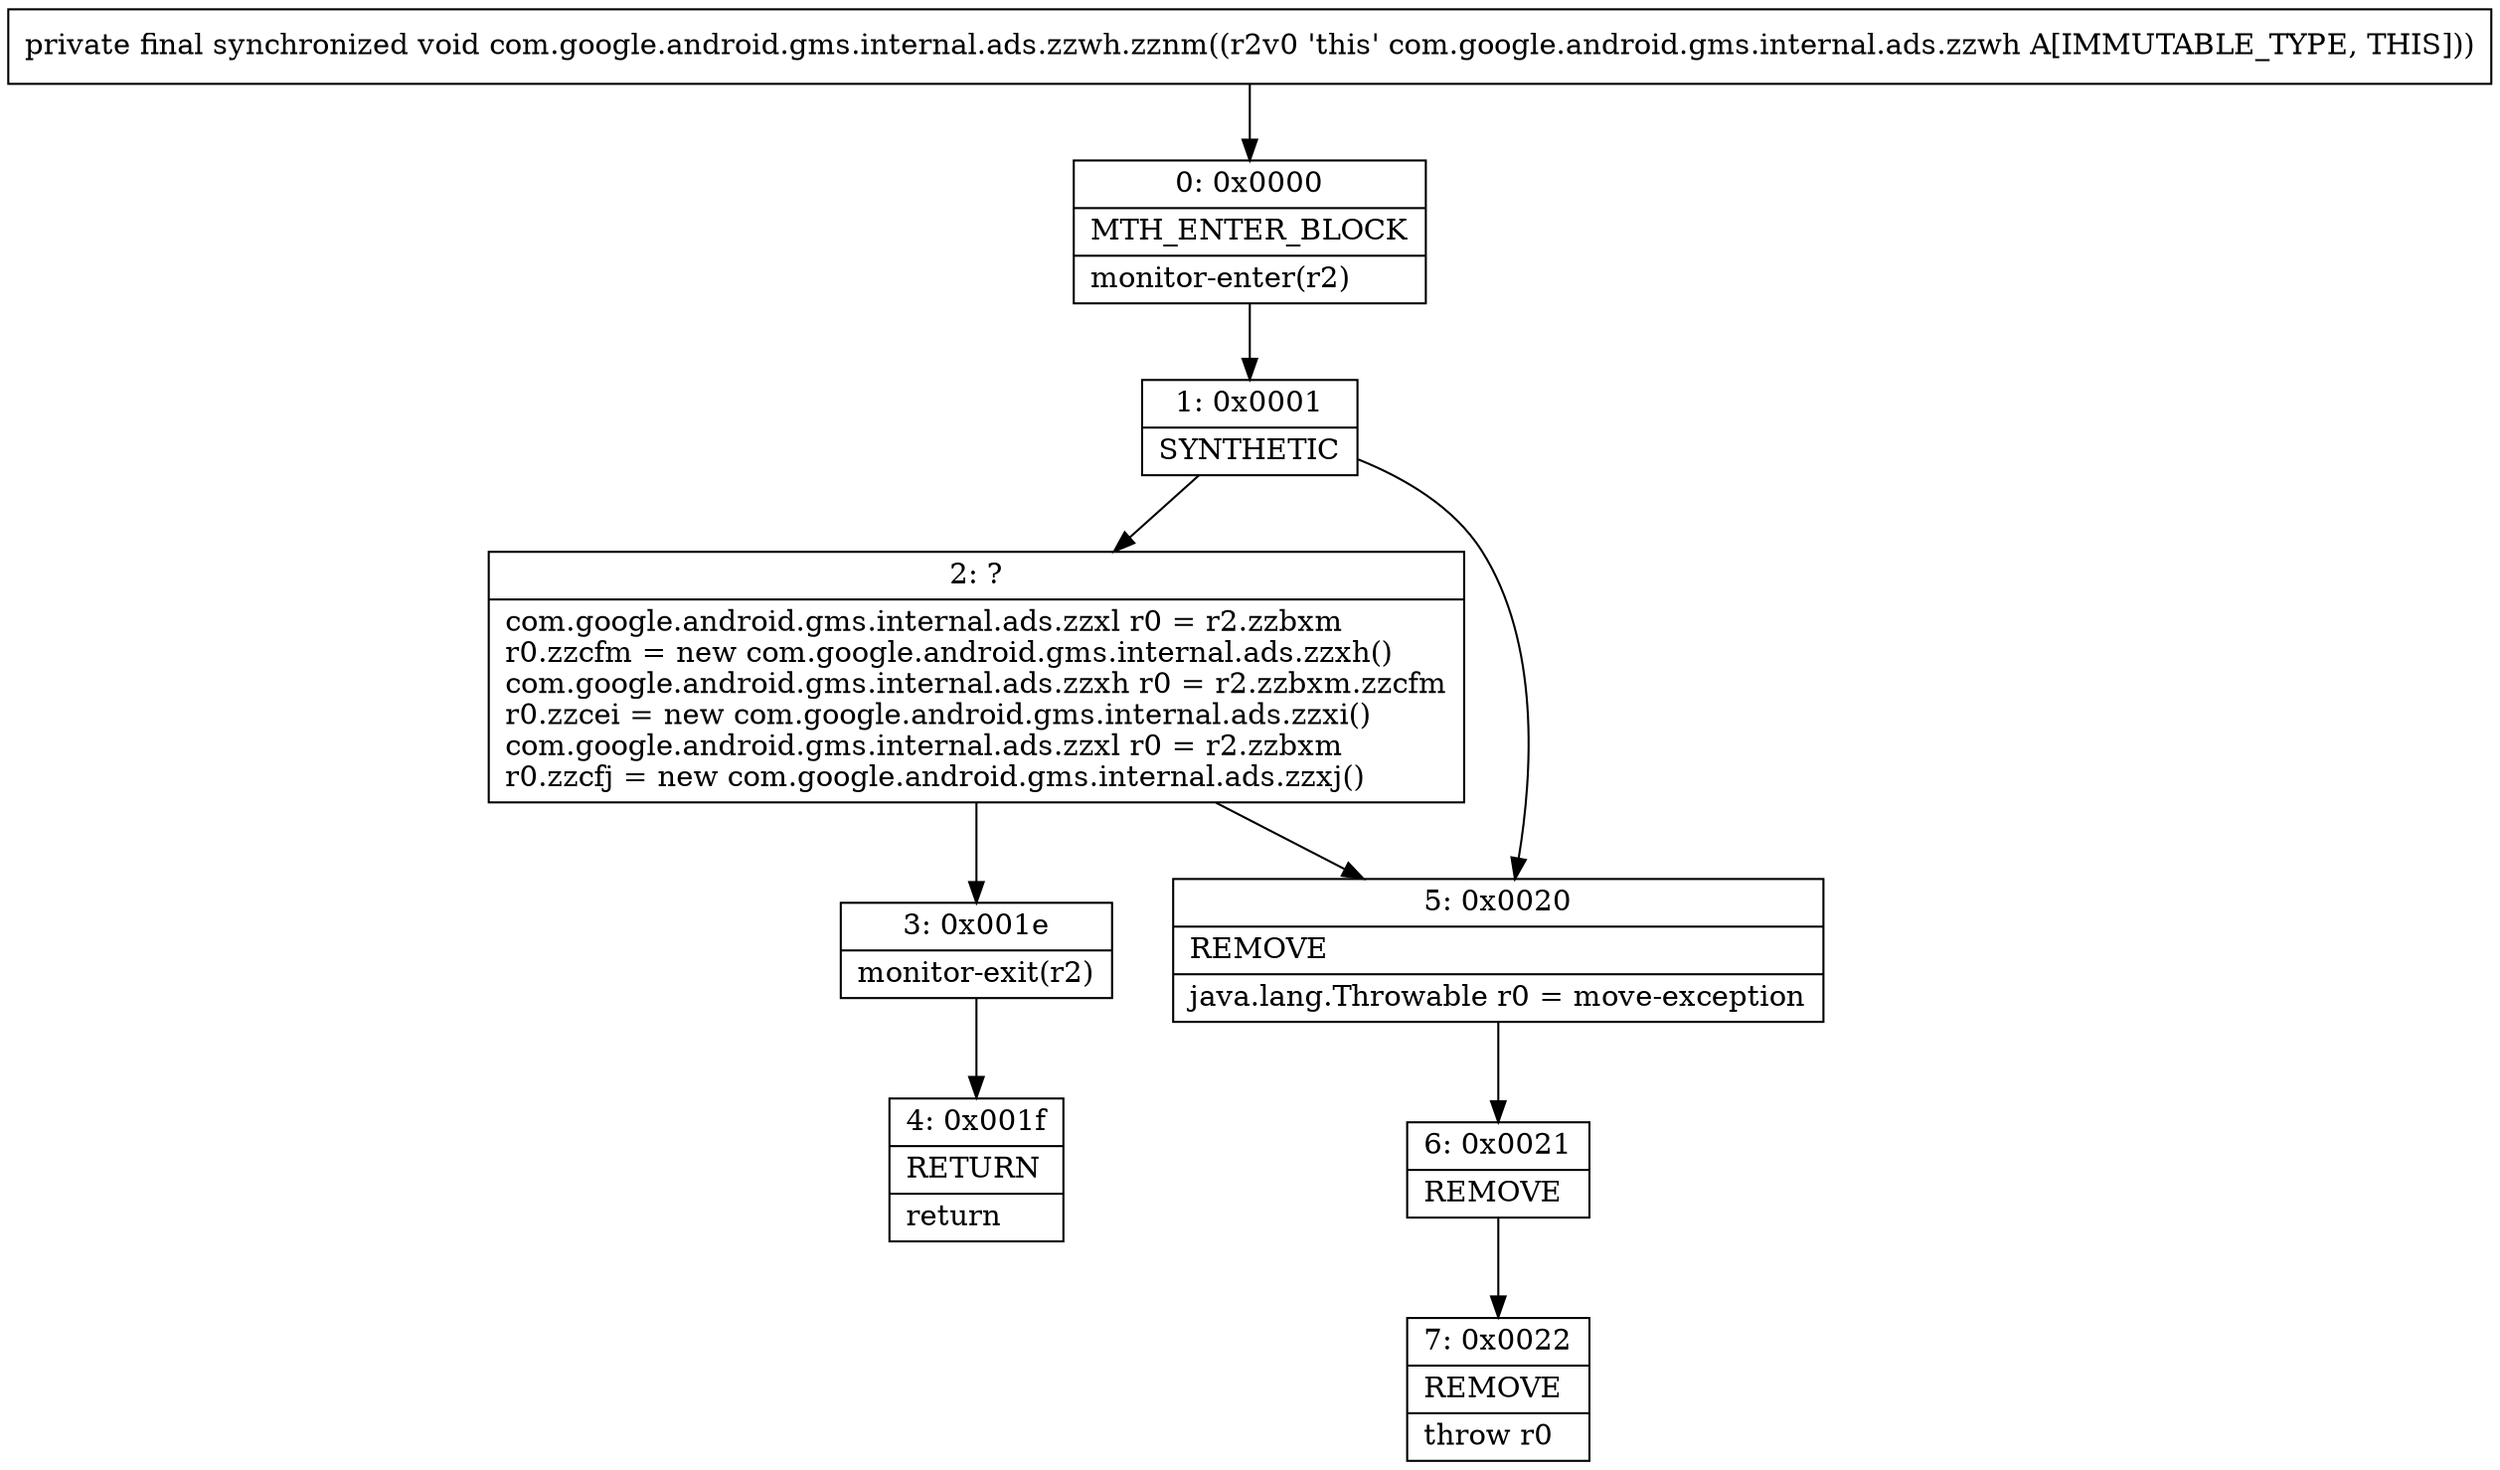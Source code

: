 digraph "CFG forcom.google.android.gms.internal.ads.zzwh.zznm()V" {
Node_0 [shape=record,label="{0\:\ 0x0000|MTH_ENTER_BLOCK\l|monitor\-enter(r2)\l}"];
Node_1 [shape=record,label="{1\:\ 0x0001|SYNTHETIC\l}"];
Node_2 [shape=record,label="{2\:\ ?|com.google.android.gms.internal.ads.zzxl r0 = r2.zzbxm\lr0.zzcfm = new com.google.android.gms.internal.ads.zzxh()\lcom.google.android.gms.internal.ads.zzxh r0 = r2.zzbxm.zzcfm\lr0.zzcei = new com.google.android.gms.internal.ads.zzxi()\lcom.google.android.gms.internal.ads.zzxl r0 = r2.zzbxm\lr0.zzcfj = new com.google.android.gms.internal.ads.zzxj()\l}"];
Node_3 [shape=record,label="{3\:\ 0x001e|monitor\-exit(r2)\l}"];
Node_4 [shape=record,label="{4\:\ 0x001f|RETURN\l|return\l}"];
Node_5 [shape=record,label="{5\:\ 0x0020|REMOVE\l|java.lang.Throwable r0 = move\-exception\l}"];
Node_6 [shape=record,label="{6\:\ 0x0021|REMOVE\l}"];
Node_7 [shape=record,label="{7\:\ 0x0022|REMOVE\l|throw r0\l}"];
MethodNode[shape=record,label="{private final synchronized void com.google.android.gms.internal.ads.zzwh.zznm((r2v0 'this' com.google.android.gms.internal.ads.zzwh A[IMMUTABLE_TYPE, THIS])) }"];
MethodNode -> Node_0;
Node_0 -> Node_1;
Node_1 -> Node_2;
Node_1 -> Node_5;
Node_2 -> Node_3;
Node_2 -> Node_5;
Node_3 -> Node_4;
Node_5 -> Node_6;
Node_6 -> Node_7;
}

